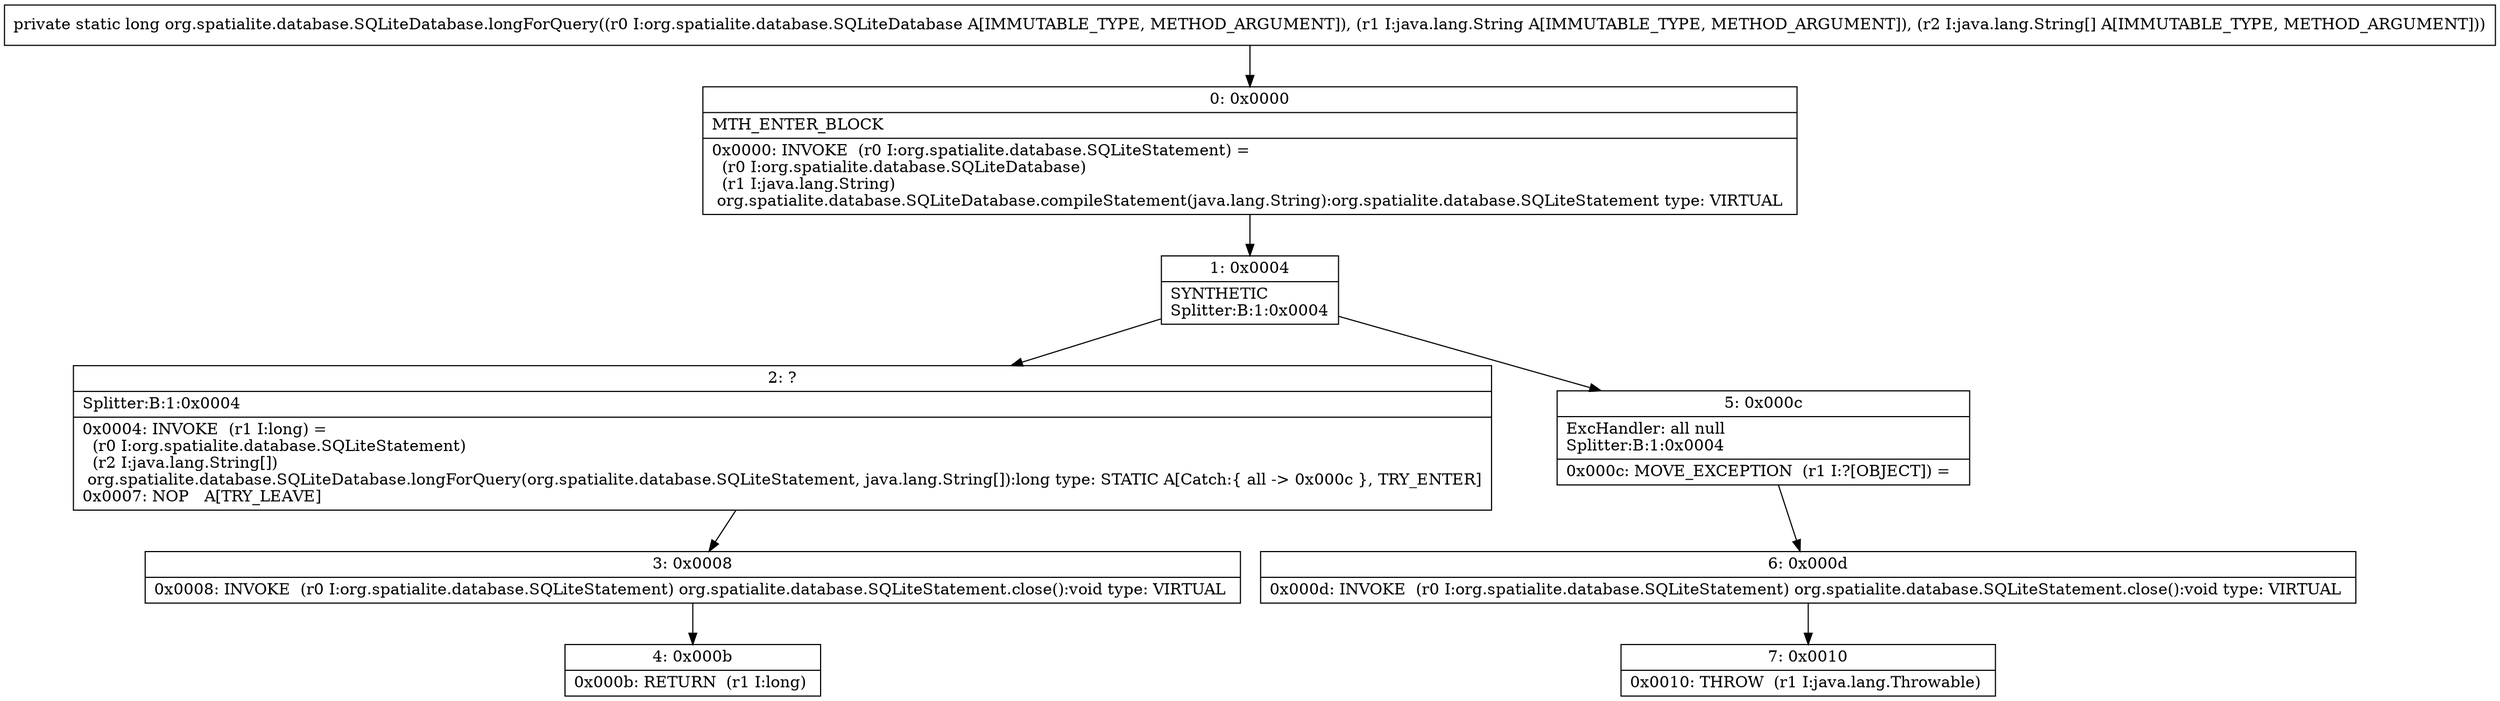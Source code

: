 digraph "CFG fororg.spatialite.database.SQLiteDatabase.longForQuery(Lorg\/spatialite\/database\/SQLiteDatabase;Ljava\/lang\/String;[Ljava\/lang\/String;)J" {
Node_0 [shape=record,label="{0\:\ 0x0000|MTH_ENTER_BLOCK\l|0x0000: INVOKE  (r0 I:org.spatialite.database.SQLiteStatement) = \l  (r0 I:org.spatialite.database.SQLiteDatabase)\l  (r1 I:java.lang.String)\l org.spatialite.database.SQLiteDatabase.compileStatement(java.lang.String):org.spatialite.database.SQLiteStatement type: VIRTUAL \l}"];
Node_1 [shape=record,label="{1\:\ 0x0004|SYNTHETIC\lSplitter:B:1:0x0004\l}"];
Node_2 [shape=record,label="{2\:\ ?|Splitter:B:1:0x0004\l|0x0004: INVOKE  (r1 I:long) = \l  (r0 I:org.spatialite.database.SQLiteStatement)\l  (r2 I:java.lang.String[])\l org.spatialite.database.SQLiteDatabase.longForQuery(org.spatialite.database.SQLiteStatement, java.lang.String[]):long type: STATIC A[Catch:\{ all \-\> 0x000c \}, TRY_ENTER]\l0x0007: NOP   A[TRY_LEAVE]\l}"];
Node_3 [shape=record,label="{3\:\ 0x0008|0x0008: INVOKE  (r0 I:org.spatialite.database.SQLiteStatement) org.spatialite.database.SQLiteStatement.close():void type: VIRTUAL \l}"];
Node_4 [shape=record,label="{4\:\ 0x000b|0x000b: RETURN  (r1 I:long) \l}"];
Node_5 [shape=record,label="{5\:\ 0x000c|ExcHandler: all null\lSplitter:B:1:0x0004\l|0x000c: MOVE_EXCEPTION  (r1 I:?[OBJECT]) =  \l}"];
Node_6 [shape=record,label="{6\:\ 0x000d|0x000d: INVOKE  (r0 I:org.spatialite.database.SQLiteStatement) org.spatialite.database.SQLiteStatement.close():void type: VIRTUAL \l}"];
Node_7 [shape=record,label="{7\:\ 0x0010|0x0010: THROW  (r1 I:java.lang.Throwable) \l}"];
MethodNode[shape=record,label="{private static long org.spatialite.database.SQLiteDatabase.longForQuery((r0 I:org.spatialite.database.SQLiteDatabase A[IMMUTABLE_TYPE, METHOD_ARGUMENT]), (r1 I:java.lang.String A[IMMUTABLE_TYPE, METHOD_ARGUMENT]), (r2 I:java.lang.String[] A[IMMUTABLE_TYPE, METHOD_ARGUMENT])) }"];
MethodNode -> Node_0;
Node_0 -> Node_1;
Node_1 -> Node_2;
Node_1 -> Node_5;
Node_2 -> Node_3;
Node_3 -> Node_4;
Node_5 -> Node_6;
Node_6 -> Node_7;
}

